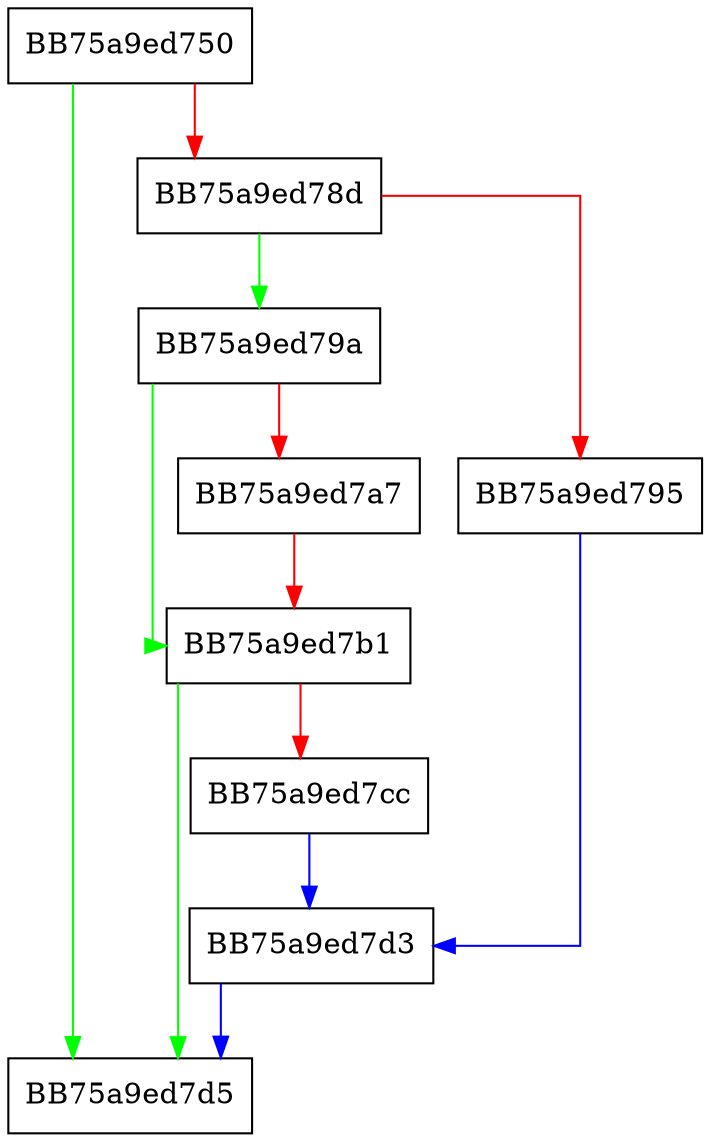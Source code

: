 digraph Next {
  node [shape="box"];
  graph [splines=ortho];
  BB75a9ed750 -> BB75a9ed7d5 [color="green"];
  BB75a9ed750 -> BB75a9ed78d [color="red"];
  BB75a9ed78d -> BB75a9ed79a [color="green"];
  BB75a9ed78d -> BB75a9ed795 [color="red"];
  BB75a9ed795 -> BB75a9ed7d3 [color="blue"];
  BB75a9ed79a -> BB75a9ed7b1 [color="green"];
  BB75a9ed79a -> BB75a9ed7a7 [color="red"];
  BB75a9ed7a7 -> BB75a9ed7b1 [color="red"];
  BB75a9ed7b1 -> BB75a9ed7d5 [color="green"];
  BB75a9ed7b1 -> BB75a9ed7cc [color="red"];
  BB75a9ed7cc -> BB75a9ed7d3 [color="blue"];
  BB75a9ed7d3 -> BB75a9ed7d5 [color="blue"];
}